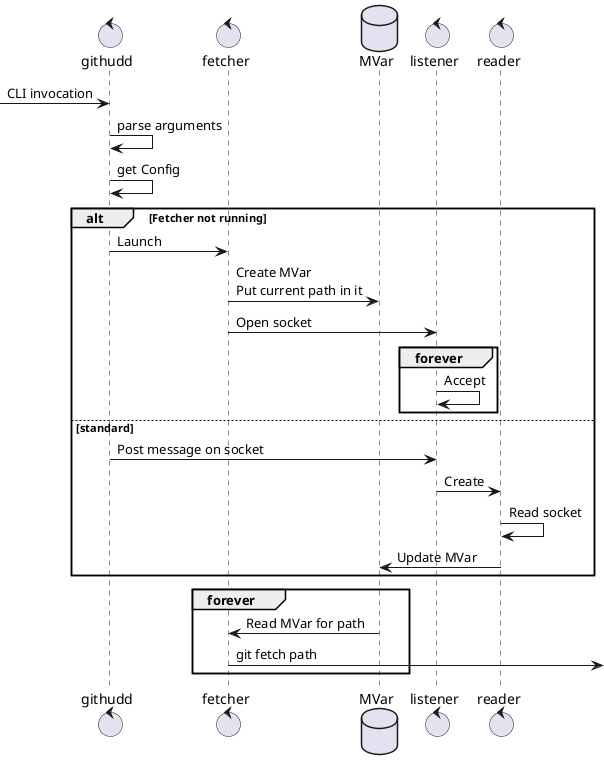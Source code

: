 @startuml
control githudd
control fetcher
database MVar
control listener
control reader

-> githudd : CLI invocation
githudd -> githudd : parse arguments
githudd -> githudd : get Config

alt Fetcher not running
  githudd -> fetcher : Launch
  fetcher -> MVar : Create MVar\nPut current path in it
  fetcher -> listener : Open socket
  group forever
    listener -> listener : Accept
  end
else standard
  githudd -> listener : Post message on socket
  listener -> reader : Create
  reader -> reader : Read socket
  reader -> MVar : Update MVar
end

group forever
  MVar -> fetcher : Read MVar for path
  fetcher -> : git fetch path
end
@enduml
